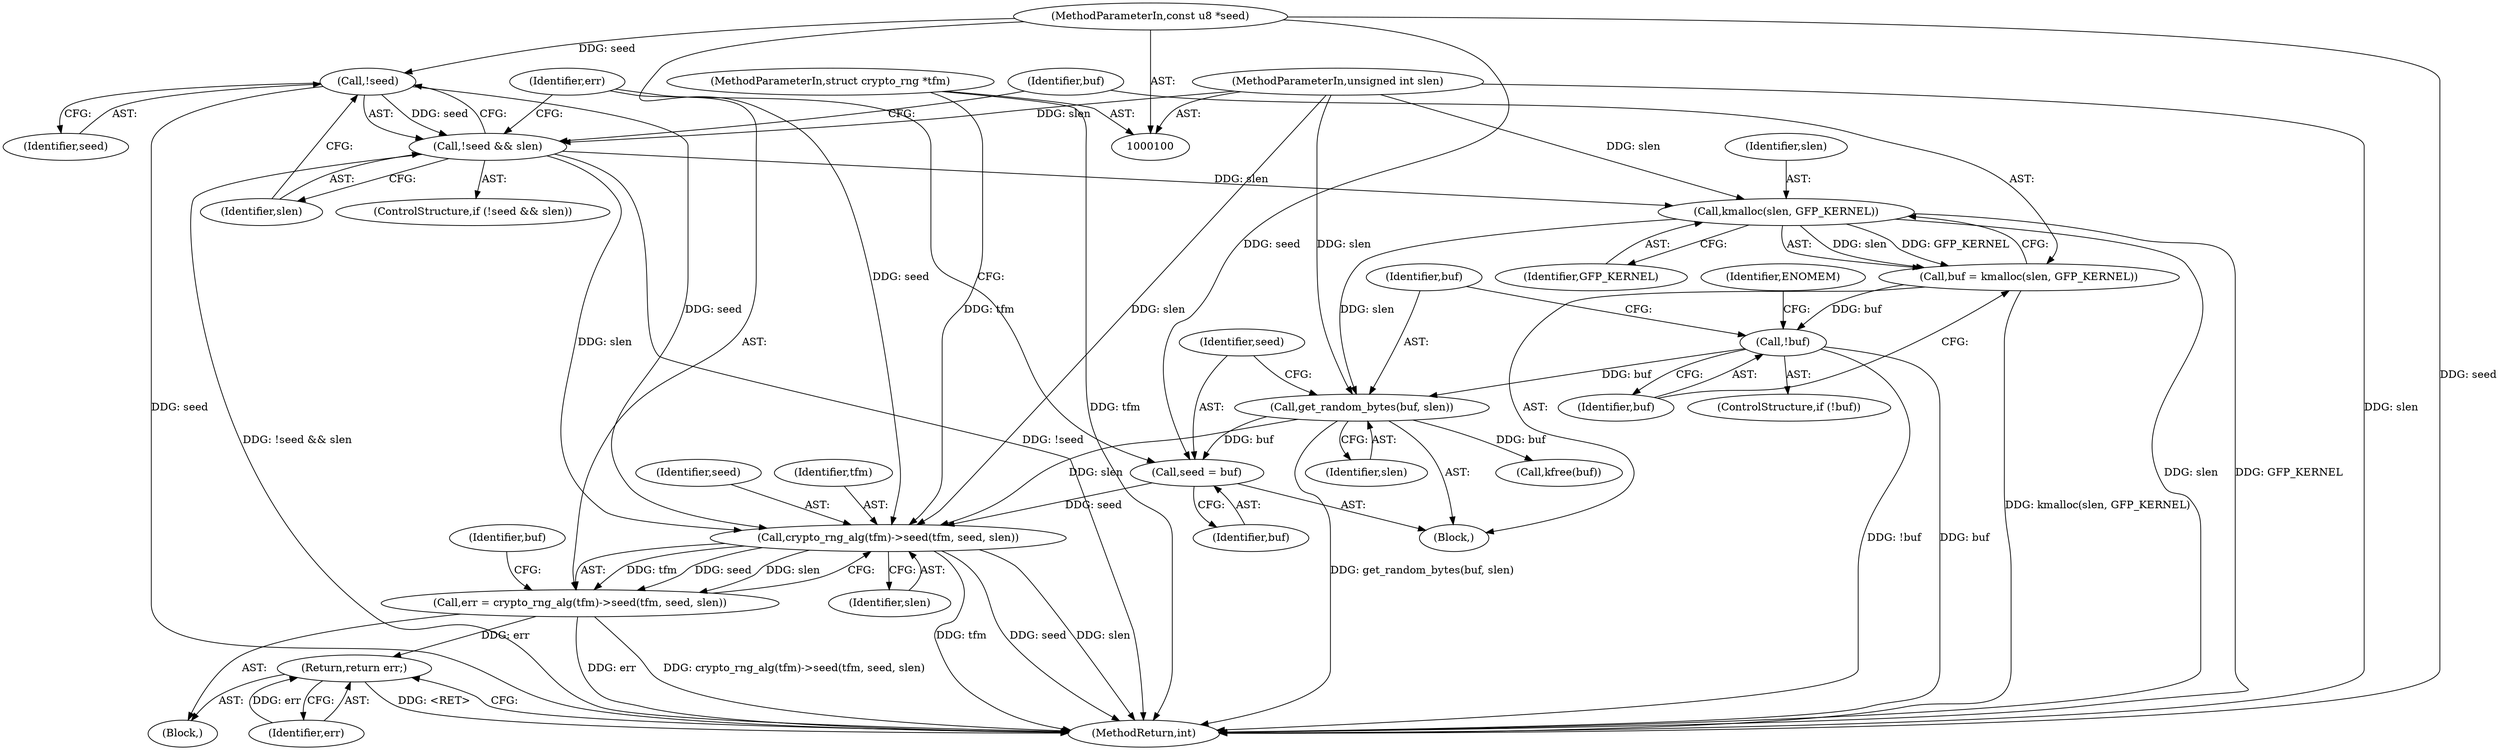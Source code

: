 digraph "0_linux_94f1bb15bed84ad6c893916b7e7b9db6f1d7eec6_1@API" {
"1000135" [label="(Call,crypto_rng_alg(tfm)->seed(tfm, seed, slen))"];
"1000101" [label="(MethodParameterIn,struct crypto_rng *tfm)"];
"1000112" [label="(Call,!seed)"];
"1000102" [label="(MethodParameterIn,const u8 *seed)"];
"1000130" [label="(Call,seed = buf)"];
"1000127" [label="(Call,get_random_bytes(buf, slen))"];
"1000122" [label="(Call,!buf)"];
"1000116" [label="(Call,buf = kmalloc(slen, GFP_KERNEL))"];
"1000118" [label="(Call,kmalloc(slen, GFP_KERNEL))"];
"1000111" [label="(Call,!seed && slen)"];
"1000103" [label="(MethodParameterIn,unsigned int slen)"];
"1000133" [label="(Call,err = crypto_rng_alg(tfm)->seed(tfm, seed, slen))"];
"1000141" [label="(Return,return err;)"];
"1000120" [label="(Identifier,GFP_KERNEL)"];
"1000137" [label="(Identifier,seed)"];
"1000141" [label="(Return,return err;)"];
"1000102" [label="(MethodParameterIn,const u8 *seed)"];
"1000121" [label="(ControlStructure,if (!buf))"];
"1000126" [label="(Identifier,ENOMEM)"];
"1000129" [label="(Identifier,slen)"];
"1000122" [label="(Call,!buf)"];
"1000101" [label="(MethodParameterIn,struct crypto_rng *tfm)"];
"1000127" [label="(Call,get_random_bytes(buf, slen))"];
"1000118" [label="(Call,kmalloc(slen, GFP_KERNEL))"];
"1000119" [label="(Identifier,slen)"];
"1000112" [label="(Call,!seed)"];
"1000139" [label="(Call,kfree(buf))"];
"1000114" [label="(Identifier,slen)"];
"1000143" [label="(MethodReturn,int)"];
"1000115" [label="(Block,)"];
"1000136" [label="(Identifier,tfm)"];
"1000131" [label="(Identifier,seed)"];
"1000132" [label="(Identifier,buf)"];
"1000110" [label="(ControlStructure,if (!seed && slen))"];
"1000104" [label="(Block,)"];
"1000128" [label="(Identifier,buf)"];
"1000133" [label="(Call,err = crypto_rng_alg(tfm)->seed(tfm, seed, slen))"];
"1000123" [label="(Identifier,buf)"];
"1000116" [label="(Call,buf = kmalloc(slen, GFP_KERNEL))"];
"1000138" [label="(Identifier,slen)"];
"1000111" [label="(Call,!seed && slen)"];
"1000134" [label="(Identifier,err)"];
"1000113" [label="(Identifier,seed)"];
"1000140" [label="(Identifier,buf)"];
"1000103" [label="(MethodParameterIn,unsigned int slen)"];
"1000142" [label="(Identifier,err)"];
"1000135" [label="(Call,crypto_rng_alg(tfm)->seed(tfm, seed, slen))"];
"1000117" [label="(Identifier,buf)"];
"1000130" [label="(Call,seed = buf)"];
"1000135" -> "1000133"  [label="AST: "];
"1000135" -> "1000138"  [label="CFG: "];
"1000136" -> "1000135"  [label="AST: "];
"1000137" -> "1000135"  [label="AST: "];
"1000138" -> "1000135"  [label="AST: "];
"1000133" -> "1000135"  [label="CFG: "];
"1000135" -> "1000143"  [label="DDG: slen"];
"1000135" -> "1000143"  [label="DDG: tfm"];
"1000135" -> "1000143"  [label="DDG: seed"];
"1000135" -> "1000133"  [label="DDG: tfm"];
"1000135" -> "1000133"  [label="DDG: seed"];
"1000135" -> "1000133"  [label="DDG: slen"];
"1000101" -> "1000135"  [label="DDG: tfm"];
"1000112" -> "1000135"  [label="DDG: seed"];
"1000130" -> "1000135"  [label="DDG: seed"];
"1000102" -> "1000135"  [label="DDG: seed"];
"1000111" -> "1000135"  [label="DDG: slen"];
"1000127" -> "1000135"  [label="DDG: slen"];
"1000103" -> "1000135"  [label="DDG: slen"];
"1000101" -> "1000100"  [label="AST: "];
"1000101" -> "1000143"  [label="DDG: tfm"];
"1000112" -> "1000111"  [label="AST: "];
"1000112" -> "1000113"  [label="CFG: "];
"1000113" -> "1000112"  [label="AST: "];
"1000114" -> "1000112"  [label="CFG: "];
"1000111" -> "1000112"  [label="CFG: "];
"1000112" -> "1000143"  [label="DDG: seed"];
"1000112" -> "1000111"  [label="DDG: seed"];
"1000102" -> "1000112"  [label="DDG: seed"];
"1000102" -> "1000100"  [label="AST: "];
"1000102" -> "1000143"  [label="DDG: seed"];
"1000102" -> "1000130"  [label="DDG: seed"];
"1000130" -> "1000115"  [label="AST: "];
"1000130" -> "1000132"  [label="CFG: "];
"1000131" -> "1000130"  [label="AST: "];
"1000132" -> "1000130"  [label="AST: "];
"1000134" -> "1000130"  [label="CFG: "];
"1000127" -> "1000130"  [label="DDG: buf"];
"1000127" -> "1000115"  [label="AST: "];
"1000127" -> "1000129"  [label="CFG: "];
"1000128" -> "1000127"  [label="AST: "];
"1000129" -> "1000127"  [label="AST: "];
"1000131" -> "1000127"  [label="CFG: "];
"1000127" -> "1000143"  [label="DDG: get_random_bytes(buf, slen)"];
"1000122" -> "1000127"  [label="DDG: buf"];
"1000118" -> "1000127"  [label="DDG: slen"];
"1000103" -> "1000127"  [label="DDG: slen"];
"1000127" -> "1000139"  [label="DDG: buf"];
"1000122" -> "1000121"  [label="AST: "];
"1000122" -> "1000123"  [label="CFG: "];
"1000123" -> "1000122"  [label="AST: "];
"1000126" -> "1000122"  [label="CFG: "];
"1000128" -> "1000122"  [label="CFG: "];
"1000122" -> "1000143"  [label="DDG: buf"];
"1000122" -> "1000143"  [label="DDG: !buf"];
"1000116" -> "1000122"  [label="DDG: buf"];
"1000116" -> "1000115"  [label="AST: "];
"1000116" -> "1000118"  [label="CFG: "];
"1000117" -> "1000116"  [label="AST: "];
"1000118" -> "1000116"  [label="AST: "];
"1000123" -> "1000116"  [label="CFG: "];
"1000116" -> "1000143"  [label="DDG: kmalloc(slen, GFP_KERNEL)"];
"1000118" -> "1000116"  [label="DDG: slen"];
"1000118" -> "1000116"  [label="DDG: GFP_KERNEL"];
"1000118" -> "1000120"  [label="CFG: "];
"1000119" -> "1000118"  [label="AST: "];
"1000120" -> "1000118"  [label="AST: "];
"1000118" -> "1000143"  [label="DDG: slen"];
"1000118" -> "1000143"  [label="DDG: GFP_KERNEL"];
"1000111" -> "1000118"  [label="DDG: slen"];
"1000103" -> "1000118"  [label="DDG: slen"];
"1000111" -> "1000110"  [label="AST: "];
"1000111" -> "1000114"  [label="CFG: "];
"1000114" -> "1000111"  [label="AST: "];
"1000117" -> "1000111"  [label="CFG: "];
"1000134" -> "1000111"  [label="CFG: "];
"1000111" -> "1000143"  [label="DDG: !seed"];
"1000111" -> "1000143"  [label="DDG: !seed && slen"];
"1000103" -> "1000111"  [label="DDG: slen"];
"1000103" -> "1000100"  [label="AST: "];
"1000103" -> "1000143"  [label="DDG: slen"];
"1000133" -> "1000104"  [label="AST: "];
"1000134" -> "1000133"  [label="AST: "];
"1000140" -> "1000133"  [label="CFG: "];
"1000133" -> "1000143"  [label="DDG: err"];
"1000133" -> "1000143"  [label="DDG: crypto_rng_alg(tfm)->seed(tfm, seed, slen)"];
"1000133" -> "1000141"  [label="DDG: err"];
"1000141" -> "1000104"  [label="AST: "];
"1000141" -> "1000142"  [label="CFG: "];
"1000142" -> "1000141"  [label="AST: "];
"1000143" -> "1000141"  [label="CFG: "];
"1000141" -> "1000143"  [label="DDG: <RET>"];
"1000142" -> "1000141"  [label="DDG: err"];
}
